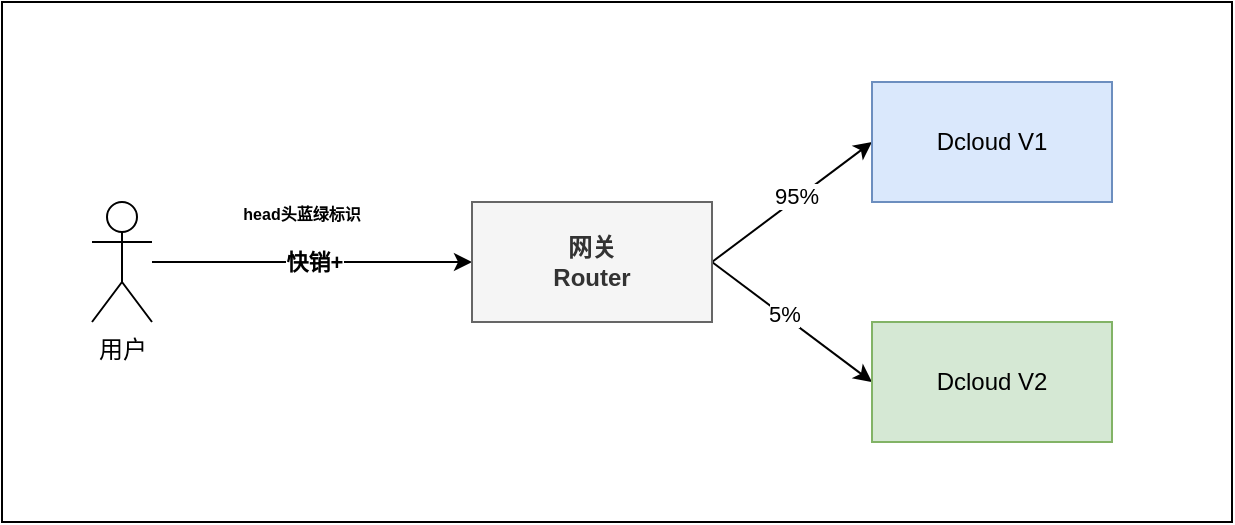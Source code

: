 <mxfile version="24.8.0">
  <diagram name="第 1 页" id="bqoMwQtUXiUCIlyM8fCn">
    <mxGraphModel dx="963" dy="641" grid="1" gridSize="10" guides="1" tooltips="1" connect="1" arrows="1" fold="1" page="1" pageScale="1" pageWidth="827" pageHeight="1169" math="0" shadow="0">
      <root>
        <mxCell id="0" />
        <mxCell id="1" parent="0" />
        <mxCell id="bi01-xKooW9rm9No69DG-17" value="" style="rounded=0;whiteSpace=wrap;html=1;" vertex="1" parent="1">
          <mxGeometry x="5" y="180" width="615" height="260" as="geometry" />
        </mxCell>
        <mxCell id="bi01-xKooW9rm9No69DG-4" value="" style="edgeStyle=orthogonalEdgeStyle;rounded=0;orthogonalLoop=1;jettySize=auto;html=1;" edge="1" parent="1" source="bi01-xKooW9rm9No69DG-2" target="bi01-xKooW9rm9No69DG-3">
          <mxGeometry relative="1" as="geometry" />
        </mxCell>
        <mxCell id="bi01-xKooW9rm9No69DG-5" value="&lt;b&gt;快销+&lt;/b&gt;" style="edgeLabel;html=1;align=center;verticalAlign=middle;resizable=0;points=[];" vertex="1" connectable="0" parent="bi01-xKooW9rm9No69DG-4">
          <mxGeometry x="-0.171" y="-2" relative="1" as="geometry">
            <mxPoint x="14" y="-2" as="offset" />
          </mxGeometry>
        </mxCell>
        <mxCell id="bi01-xKooW9rm9No69DG-2" value="用户" style="shape=umlActor;verticalLabelPosition=bottom;verticalAlign=top;html=1;outlineConnect=0;" vertex="1" parent="1">
          <mxGeometry x="50" y="280" width="30" height="60" as="geometry" />
        </mxCell>
        <mxCell id="bi01-xKooW9rm9No69DG-13" style="rounded=0;orthogonalLoop=1;jettySize=auto;html=1;exitX=1;exitY=0.5;exitDx=0;exitDy=0;entryX=0;entryY=0.5;entryDx=0;entryDy=0;" edge="1" parent="1" source="bi01-xKooW9rm9No69DG-3" target="bi01-xKooW9rm9No69DG-10">
          <mxGeometry relative="1" as="geometry" />
        </mxCell>
        <mxCell id="bi01-xKooW9rm9No69DG-15" value="95%" style="edgeLabel;html=1;align=center;verticalAlign=middle;resizable=0;points=[];" vertex="1" connectable="0" parent="bi01-xKooW9rm9No69DG-13">
          <mxGeometry x="0.069" y="1" relative="1" as="geometry">
            <mxPoint as="offset" />
          </mxGeometry>
        </mxCell>
        <mxCell id="bi01-xKooW9rm9No69DG-14" style="rounded=0;orthogonalLoop=1;jettySize=auto;html=1;exitX=1;exitY=0.5;exitDx=0;exitDy=0;entryX=0;entryY=0.5;entryDx=0;entryDy=0;" edge="1" parent="1" source="bi01-xKooW9rm9No69DG-3" target="bi01-xKooW9rm9No69DG-11">
          <mxGeometry relative="1" as="geometry" />
        </mxCell>
        <mxCell id="bi01-xKooW9rm9No69DG-16" value="5%" style="edgeLabel;html=1;align=center;verticalAlign=middle;resizable=0;points=[];" vertex="1" connectable="0" parent="bi01-xKooW9rm9No69DG-14">
          <mxGeometry x="-0.111" y="1" relative="1" as="geometry">
            <mxPoint as="offset" />
          </mxGeometry>
        </mxCell>
        <mxCell id="bi01-xKooW9rm9No69DG-3" value="网关&lt;br&gt;Router" style="whiteSpace=wrap;html=1;verticalAlign=middle;fontStyle=1;fillColor=#f5f5f5;fontColor=#333333;strokeColor=#666666;" vertex="1" parent="1">
          <mxGeometry x="240" y="280" width="120" height="60" as="geometry" />
        </mxCell>
        <mxCell id="bi01-xKooW9rm9No69DG-10" value="Dcloud V1" style="rounded=0;whiteSpace=wrap;html=1;fillColor=#dae8fc;strokeColor=#6c8ebf;" vertex="1" parent="1">
          <mxGeometry x="440" y="220" width="120" height="60" as="geometry" />
        </mxCell>
        <mxCell id="bi01-xKooW9rm9No69DG-11" value="Dcloud V2" style="rounded=0;whiteSpace=wrap;html=1;fillColor=#d5e8d4;strokeColor=#82b366;" vertex="1" parent="1">
          <mxGeometry x="440" y="340" width="120" height="60" as="geometry" />
        </mxCell>
        <mxCell id="bi01-xKooW9rm9No69DG-12" value="&lt;font style=&quot;font-size: 8px;&quot;&gt;head头蓝绿标识&lt;/font&gt;" style="text;html=1;align=center;verticalAlign=middle;whiteSpace=wrap;rounded=0;fontStyle=1" vertex="1" parent="1">
          <mxGeometry x="120" y="270" width="70" height="30" as="geometry" />
        </mxCell>
      </root>
    </mxGraphModel>
  </diagram>
</mxfile>
